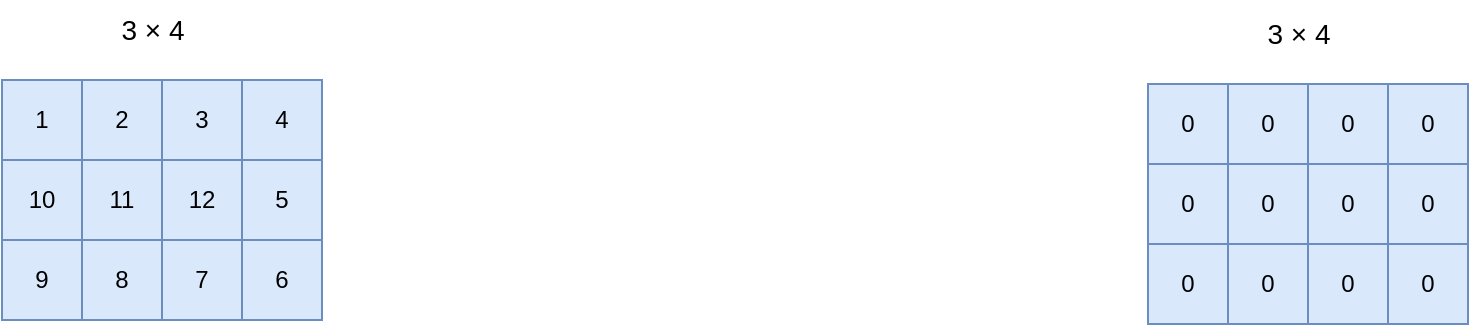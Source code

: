 <mxfile>
    <diagram id="dp-01zn98VKI9rkCpZto" name="第 1 页">
        <mxGraphModel dx="736" dy="447" grid="0" gridSize="10" guides="1" tooltips="1" connect="1" arrows="1" fold="1" page="1" pageScale="1" pageWidth="1920" pageHeight="1200" math="0" shadow="0">
            <root>
                <mxCell id="0"/>
                <mxCell id="1" parent="0"/>
                <mxCell id="2" value="1" style="whiteSpace=wrap;html=1;aspect=fixed;fillColor=#dae8fc;strokeColor=#6c8ebf;" vertex="1" parent="1">
                    <mxGeometry x="180" y="120" width="40" height="40" as="geometry"/>
                </mxCell>
                <mxCell id="3" value="2" style="whiteSpace=wrap;html=1;aspect=fixed;fillColor=#dae8fc;strokeColor=#6c8ebf;" vertex="1" parent="1">
                    <mxGeometry x="220" y="120" width="40" height="40" as="geometry"/>
                </mxCell>
                <mxCell id="4" value="3" style="whiteSpace=wrap;html=1;aspect=fixed;fillColor=#dae8fc;strokeColor=#6c8ebf;" vertex="1" parent="1">
                    <mxGeometry x="260" y="120" width="40" height="40" as="geometry"/>
                </mxCell>
                <mxCell id="5" value="4" style="whiteSpace=wrap;html=1;aspect=fixed;fillColor=#dae8fc;strokeColor=#6c8ebf;" vertex="1" parent="1">
                    <mxGeometry x="300" y="120" width="40" height="40" as="geometry"/>
                </mxCell>
                <mxCell id="6" value="10" style="whiteSpace=wrap;html=1;aspect=fixed;fillColor=#dae8fc;strokeColor=#6c8ebf;" vertex="1" parent="1">
                    <mxGeometry x="180" y="160" width="40" height="40" as="geometry"/>
                </mxCell>
                <mxCell id="7" value="11" style="whiteSpace=wrap;html=1;aspect=fixed;fillColor=#dae8fc;strokeColor=#6c8ebf;" vertex="1" parent="1">
                    <mxGeometry x="220" y="160" width="40" height="40" as="geometry"/>
                </mxCell>
                <mxCell id="8" value="12" style="whiteSpace=wrap;html=1;aspect=fixed;fillColor=#dae8fc;strokeColor=#6c8ebf;" vertex="1" parent="1">
                    <mxGeometry x="260" y="160" width="40" height="40" as="geometry"/>
                </mxCell>
                <mxCell id="9" value="5" style="whiteSpace=wrap;html=1;aspect=fixed;fillColor=#dae8fc;strokeColor=#6c8ebf;" vertex="1" parent="1">
                    <mxGeometry x="300" y="160" width="40" height="40" as="geometry"/>
                </mxCell>
                <mxCell id="10" value="9" style="whiteSpace=wrap;html=1;aspect=fixed;fillColor=#dae8fc;strokeColor=#6c8ebf;" vertex="1" parent="1">
                    <mxGeometry x="180" y="200" width="40" height="40" as="geometry"/>
                </mxCell>
                <mxCell id="11" value="8" style="whiteSpace=wrap;html=1;aspect=fixed;fillColor=#dae8fc;strokeColor=#6c8ebf;" vertex="1" parent="1">
                    <mxGeometry x="220" y="200" width="40" height="40" as="geometry"/>
                </mxCell>
                <mxCell id="12" value="7" style="whiteSpace=wrap;html=1;aspect=fixed;fillColor=#dae8fc;strokeColor=#6c8ebf;" vertex="1" parent="1">
                    <mxGeometry x="260" y="200" width="40" height="40" as="geometry"/>
                </mxCell>
                <mxCell id="13" value="6" style="whiteSpace=wrap;html=1;aspect=fixed;fillColor=#dae8fc;strokeColor=#6c8ebf;" vertex="1" parent="1">
                    <mxGeometry x="300" y="200" width="40" height="40" as="geometry"/>
                </mxCell>
                <mxCell id="14" value="3 × 4" style="text;html=1;align=center;verticalAlign=middle;resizable=0;points=[];autosize=1;strokeColor=none;fillColor=none;fontSize=14;" vertex="1" parent="1">
                    <mxGeometry x="225" y="80" width="60" height="30" as="geometry"/>
                </mxCell>
                <mxCell id="15" value="0" style="whiteSpace=wrap;html=1;aspect=fixed;fillColor=#dae8fc;strokeColor=#6c8ebf;" vertex="1" parent="1">
                    <mxGeometry x="753" y="122" width="40" height="40" as="geometry"/>
                </mxCell>
                <mxCell id="16" value="0" style="whiteSpace=wrap;html=1;aspect=fixed;fillColor=#dae8fc;strokeColor=#6c8ebf;" vertex="1" parent="1">
                    <mxGeometry x="793" y="122" width="40" height="40" as="geometry"/>
                </mxCell>
                <mxCell id="17" value="0" style="whiteSpace=wrap;html=1;aspect=fixed;fillColor=#dae8fc;strokeColor=#6c8ebf;" vertex="1" parent="1">
                    <mxGeometry x="833" y="122" width="40" height="40" as="geometry"/>
                </mxCell>
                <mxCell id="18" value="0" style="whiteSpace=wrap;html=1;aspect=fixed;fillColor=#dae8fc;strokeColor=#6c8ebf;" vertex="1" parent="1">
                    <mxGeometry x="873" y="122" width="40" height="40" as="geometry"/>
                </mxCell>
                <mxCell id="19" value="0" style="whiteSpace=wrap;html=1;aspect=fixed;fillColor=#dae8fc;strokeColor=#6c8ebf;" vertex="1" parent="1">
                    <mxGeometry x="753" y="162" width="40" height="40" as="geometry"/>
                </mxCell>
                <mxCell id="20" value="0" style="whiteSpace=wrap;html=1;aspect=fixed;fillColor=#dae8fc;strokeColor=#6c8ebf;" vertex="1" parent="1">
                    <mxGeometry x="793" y="162" width="40" height="40" as="geometry"/>
                </mxCell>
                <mxCell id="21" value="0" style="whiteSpace=wrap;html=1;aspect=fixed;fillColor=#dae8fc;strokeColor=#6c8ebf;" vertex="1" parent="1">
                    <mxGeometry x="833" y="162" width="40" height="40" as="geometry"/>
                </mxCell>
                <mxCell id="22" value="0" style="whiteSpace=wrap;html=1;aspect=fixed;fillColor=#dae8fc;strokeColor=#6c8ebf;" vertex="1" parent="1">
                    <mxGeometry x="873" y="162" width="40" height="40" as="geometry"/>
                </mxCell>
                <mxCell id="23" value="0" style="whiteSpace=wrap;html=1;aspect=fixed;fillColor=#dae8fc;strokeColor=#6c8ebf;" vertex="1" parent="1">
                    <mxGeometry x="753" y="202" width="40" height="40" as="geometry"/>
                </mxCell>
                <mxCell id="24" value="0" style="whiteSpace=wrap;html=1;aspect=fixed;fillColor=#dae8fc;strokeColor=#6c8ebf;" vertex="1" parent="1">
                    <mxGeometry x="793" y="202" width="40" height="40" as="geometry"/>
                </mxCell>
                <mxCell id="25" value="0" style="whiteSpace=wrap;html=1;aspect=fixed;fillColor=#dae8fc;strokeColor=#6c8ebf;" vertex="1" parent="1">
                    <mxGeometry x="833" y="202" width="40" height="40" as="geometry"/>
                </mxCell>
                <mxCell id="26" value="0" style="whiteSpace=wrap;html=1;aspect=fixed;fillColor=#dae8fc;strokeColor=#6c8ebf;" vertex="1" parent="1">
                    <mxGeometry x="873" y="202" width="40" height="40" as="geometry"/>
                </mxCell>
                <mxCell id="27" value="3 × 4" style="text;html=1;align=center;verticalAlign=middle;resizable=0;points=[];autosize=1;strokeColor=none;fillColor=none;fontSize=14;" vertex="1" parent="1">
                    <mxGeometry x="798" y="82" width="60" height="30" as="geometry"/>
                </mxCell>
            </root>
        </mxGraphModel>
    </diagram>
</mxfile>